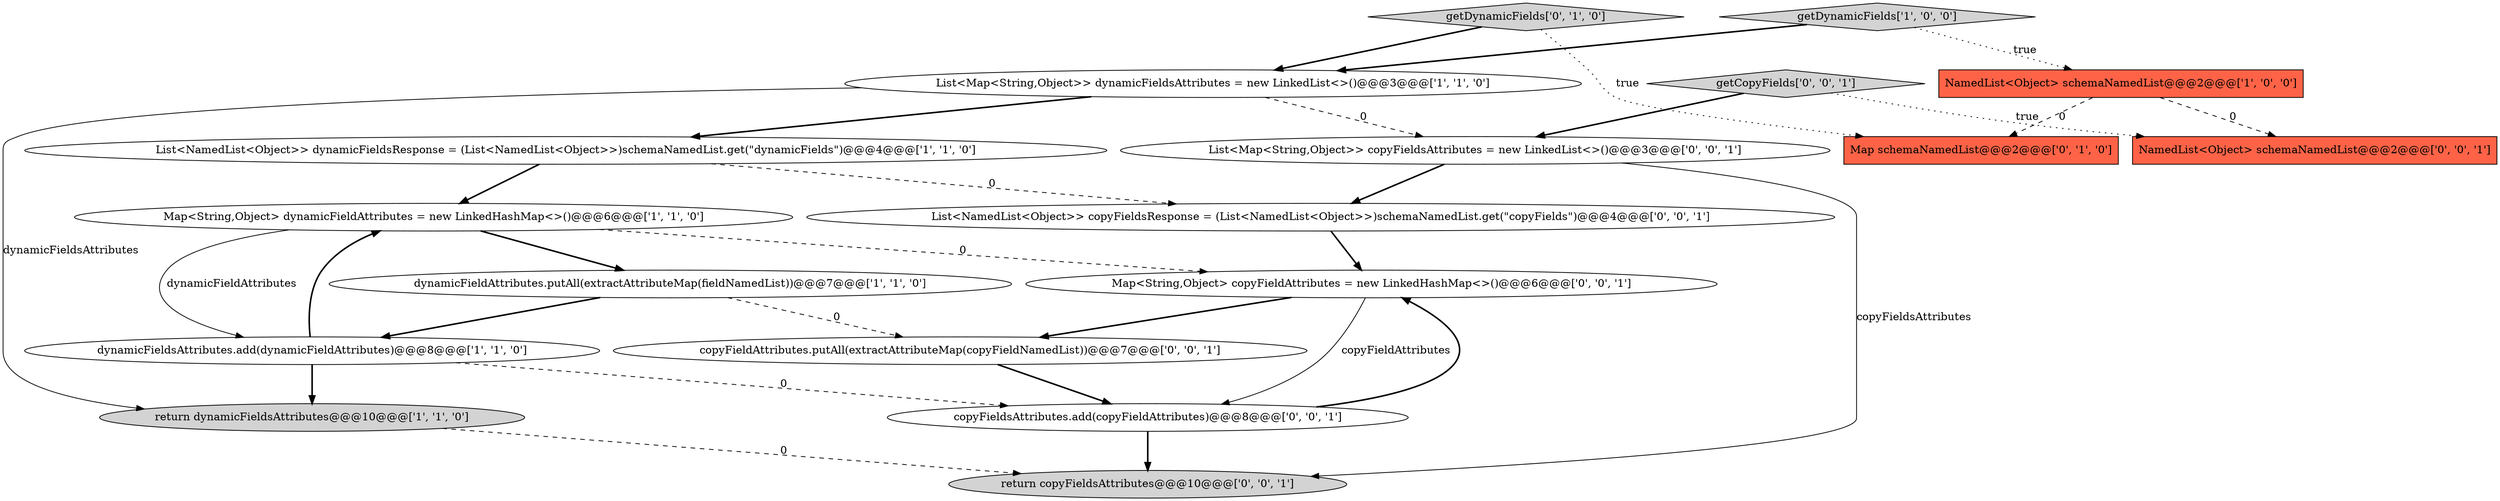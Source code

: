 digraph {
14 [style = filled, label = "NamedList<Object> schemaNamedList@@@2@@@['0', '0', '1']", fillcolor = tomato, shape = box image = "AAA0AAABBB3BBB"];
16 [style = filled, label = "List<Map<String,Object>> copyFieldsAttributes = new LinkedList<>()@@@3@@@['0', '0', '1']", fillcolor = white, shape = ellipse image = "AAA0AAABBB3BBB"];
3 [style = filled, label = "getDynamicFields['1', '0', '0']", fillcolor = lightgray, shape = diamond image = "AAA0AAABBB1BBB"];
13 [style = filled, label = "copyFieldsAttributes.add(copyFieldAttributes)@@@8@@@['0', '0', '1']", fillcolor = white, shape = ellipse image = "AAA0AAABBB3BBB"];
2 [style = filled, label = "NamedList<Object> schemaNamedList@@@2@@@['1', '0', '0']", fillcolor = tomato, shape = box image = "AAA1AAABBB1BBB"];
11 [style = filled, label = "getCopyFields['0', '0', '1']", fillcolor = lightgray, shape = diamond image = "AAA0AAABBB3BBB"];
0 [style = filled, label = "List<NamedList<Object>> dynamicFieldsResponse = (List<NamedList<Object>>)schemaNamedList.get(\"dynamicFields\")@@@4@@@['1', '1', '0']", fillcolor = white, shape = ellipse image = "AAA0AAABBB1BBB"];
5 [style = filled, label = "dynamicFieldsAttributes.add(dynamicFieldAttributes)@@@8@@@['1', '1', '0']", fillcolor = white, shape = ellipse image = "AAA0AAABBB1BBB"];
10 [style = filled, label = "return copyFieldsAttributes@@@10@@@['0', '0', '1']", fillcolor = lightgray, shape = ellipse image = "AAA0AAABBB3BBB"];
4 [style = filled, label = "dynamicFieldAttributes.putAll(extractAttributeMap(fieldNamedList))@@@7@@@['1', '1', '0']", fillcolor = white, shape = ellipse image = "AAA0AAABBB1BBB"];
6 [style = filled, label = "List<Map<String,Object>> dynamicFieldsAttributes = new LinkedList<>()@@@3@@@['1', '1', '0']", fillcolor = white, shape = ellipse image = "AAA0AAABBB1BBB"];
9 [style = filled, label = "getDynamicFields['0', '1', '0']", fillcolor = lightgray, shape = diamond image = "AAA0AAABBB2BBB"];
15 [style = filled, label = "Map<String,Object> copyFieldAttributes = new LinkedHashMap<>()@@@6@@@['0', '0', '1']", fillcolor = white, shape = ellipse image = "AAA0AAABBB3BBB"];
17 [style = filled, label = "copyFieldAttributes.putAll(extractAttributeMap(copyFieldNamedList))@@@7@@@['0', '0', '1']", fillcolor = white, shape = ellipse image = "AAA0AAABBB3BBB"];
8 [style = filled, label = "Map schemaNamedList@@@2@@@['0', '1', '0']", fillcolor = tomato, shape = box image = "AAA1AAABBB2BBB"];
1 [style = filled, label = "return dynamicFieldsAttributes@@@10@@@['1', '1', '0']", fillcolor = lightgray, shape = ellipse image = "AAA0AAABBB1BBB"];
7 [style = filled, label = "Map<String,Object> dynamicFieldAttributes = new LinkedHashMap<>()@@@6@@@['1', '1', '0']", fillcolor = white, shape = ellipse image = "AAA0AAABBB1BBB"];
12 [style = filled, label = "List<NamedList<Object>> copyFieldsResponse = (List<NamedList<Object>>)schemaNamedList.get(\"copyFields\")@@@4@@@['0', '0', '1']", fillcolor = white, shape = ellipse image = "AAA0AAABBB3BBB"];
5->13 [style = dashed, label="0"];
13->10 [style = bold, label=""];
11->16 [style = bold, label=""];
15->13 [style = solid, label="copyFieldAttributes"];
4->17 [style = dashed, label="0"];
16->10 [style = solid, label="copyFieldsAttributes"];
7->5 [style = solid, label="dynamicFieldAttributes"];
12->15 [style = bold, label=""];
11->14 [style = dotted, label="true"];
6->1 [style = solid, label="dynamicFieldsAttributes"];
3->6 [style = bold, label=""];
6->0 [style = bold, label=""];
1->10 [style = dashed, label="0"];
7->4 [style = bold, label=""];
0->12 [style = dashed, label="0"];
2->8 [style = dashed, label="0"];
9->6 [style = bold, label=""];
0->7 [style = bold, label=""];
9->8 [style = dotted, label="true"];
5->1 [style = bold, label=""];
15->17 [style = bold, label=""];
6->16 [style = dashed, label="0"];
2->14 [style = dashed, label="0"];
7->15 [style = dashed, label="0"];
5->7 [style = bold, label=""];
17->13 [style = bold, label=""];
13->15 [style = bold, label=""];
4->5 [style = bold, label=""];
16->12 [style = bold, label=""];
3->2 [style = dotted, label="true"];
}
